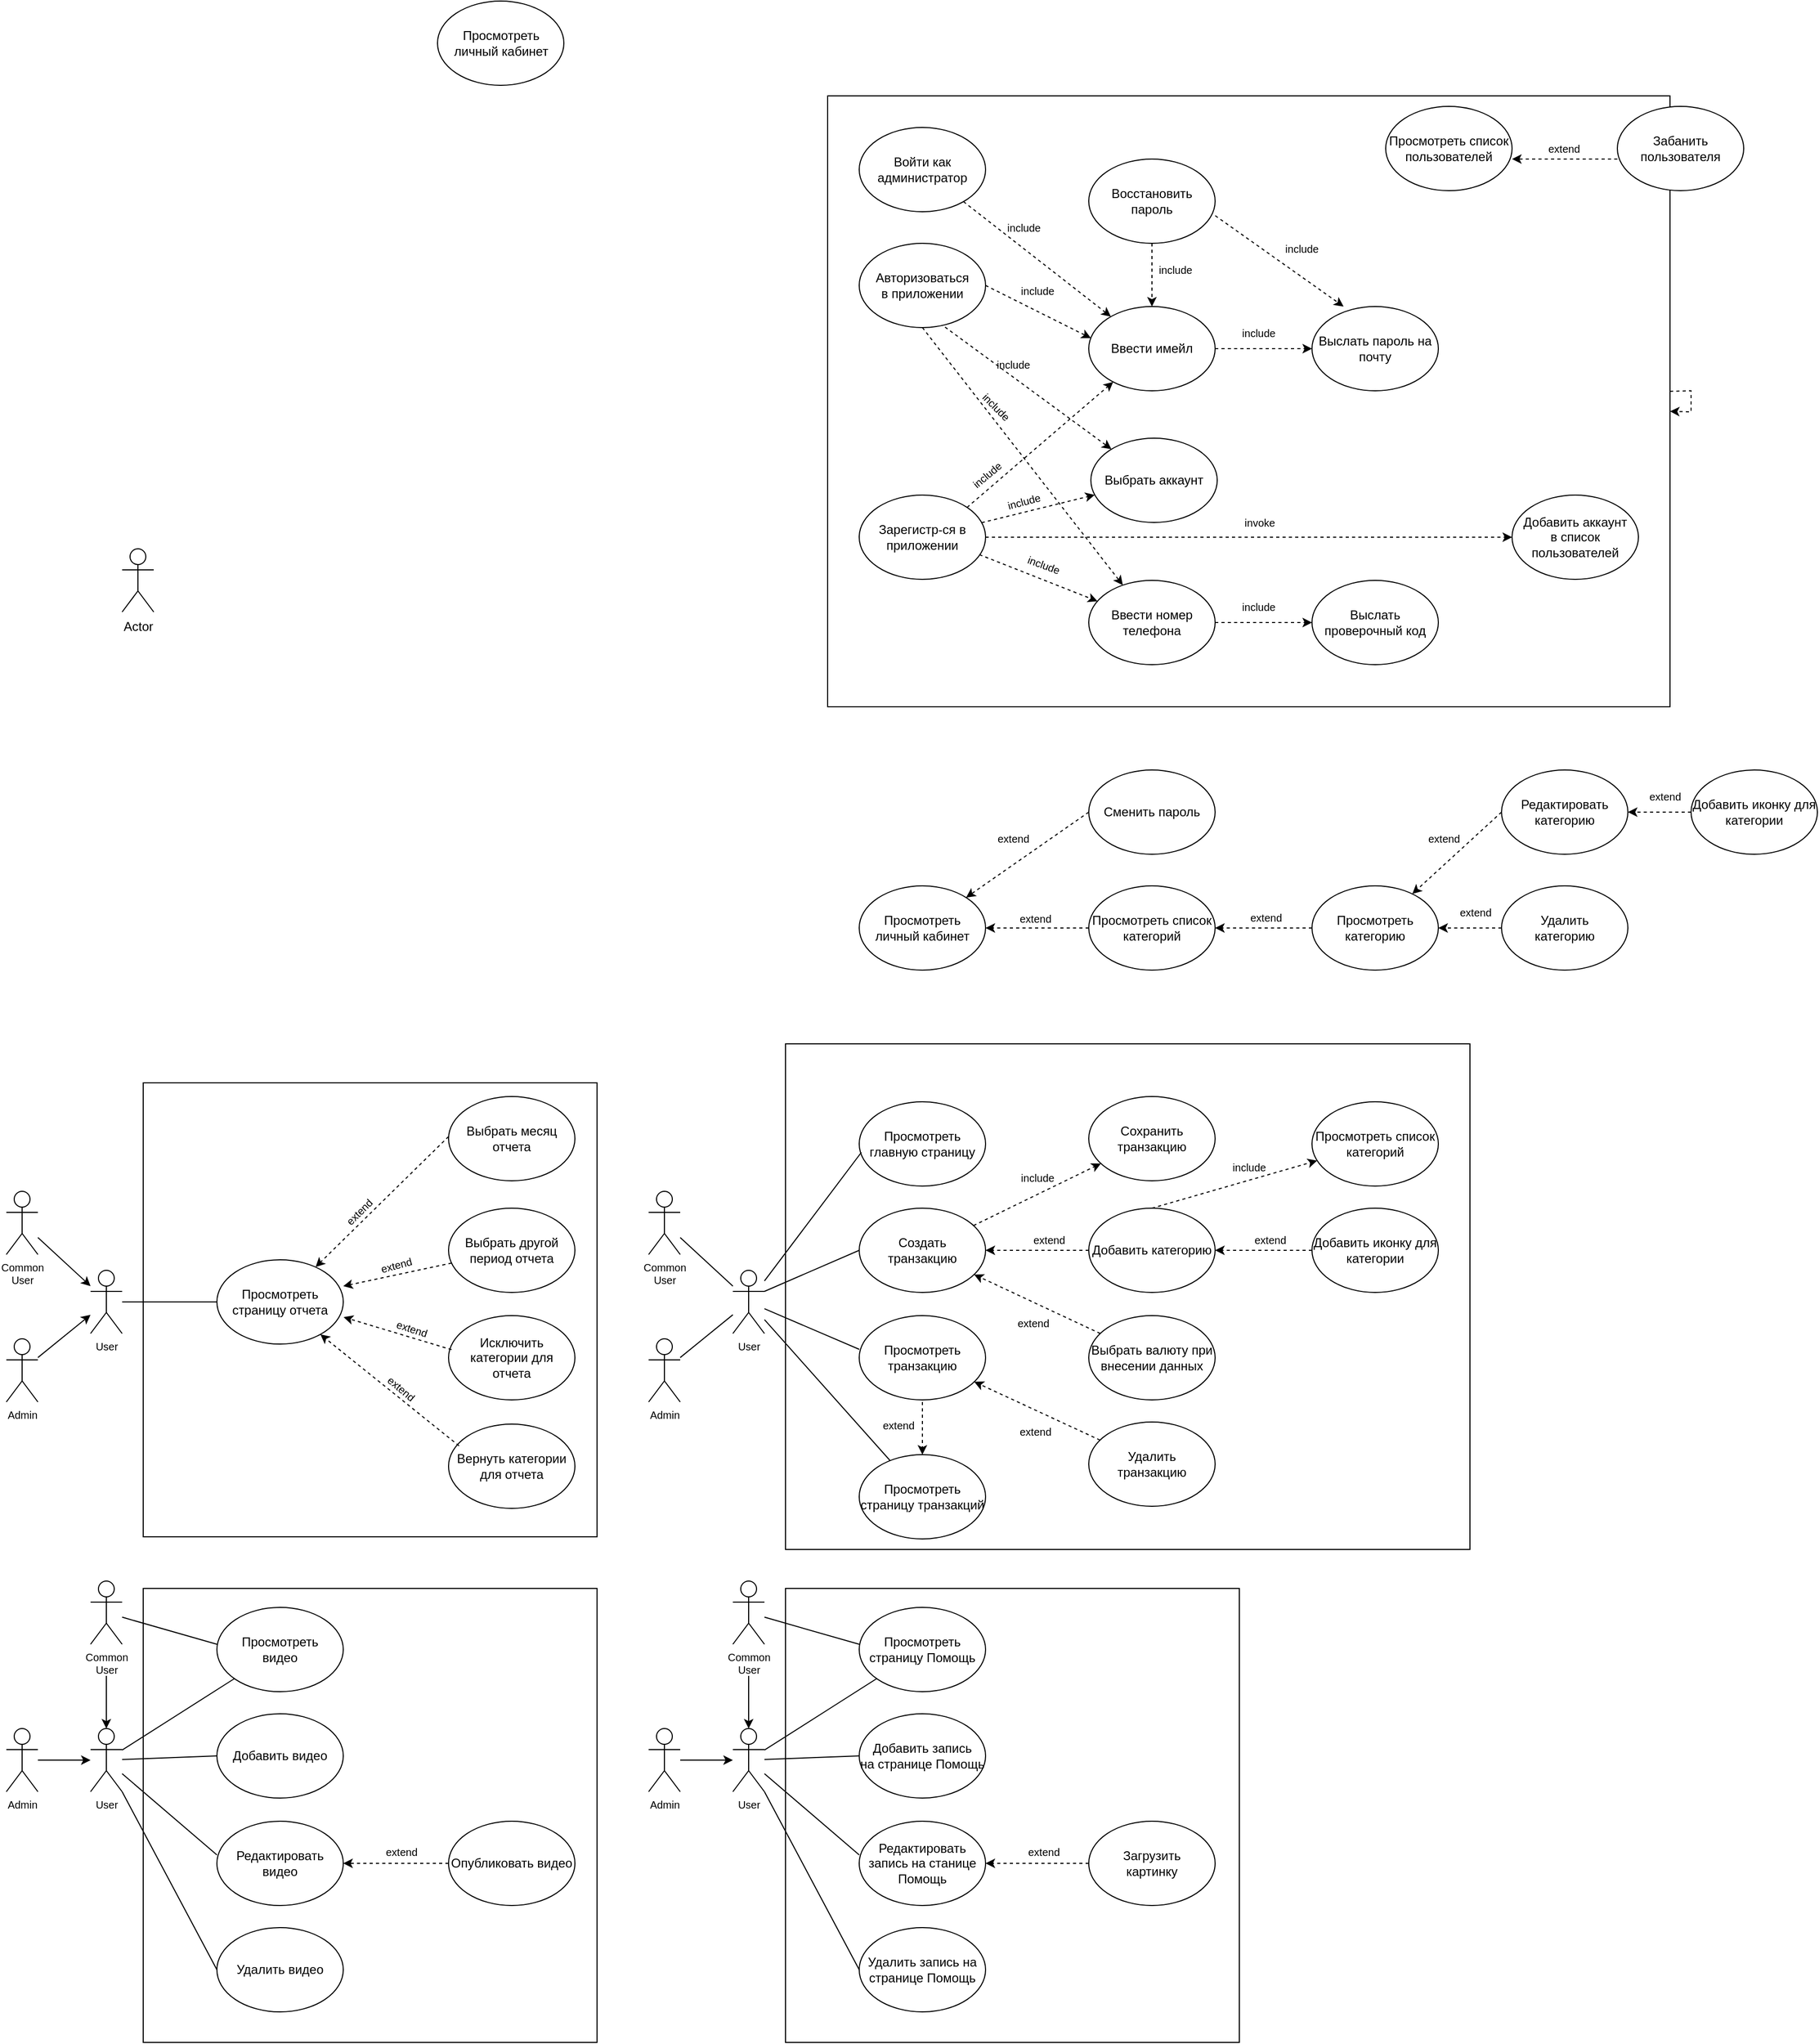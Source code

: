 <mxfile version="20.3.0" type="github">
  <diagram id="ULDQTsybcPubR5Zz3P0X" name="Page-1">
    <mxGraphModel dx="1680" dy="1562" grid="1" gridSize="10" guides="1" tooltips="1" connect="1" arrows="1" fold="1" page="1" pageScale="1" pageWidth="850" pageHeight="1100" math="0" shadow="0">
      <root>
        <mxCell id="0" />
        <mxCell id="1" parent="0" />
        <mxCell id="iH67yDx8k5spiiFpo-aq-255" value="" style="whiteSpace=wrap;html=1;fontSize=10;fillColor=none;" vertex="1" parent="1">
          <mxGeometry x="720" y="-290" width="800" height="580" as="geometry" />
        </mxCell>
        <mxCell id="iH67yDx8k5spiiFpo-aq-124" value="" style="whiteSpace=wrap;html=1;fontSize=10;fillColor=none;" vertex="1" parent="1">
          <mxGeometry x="680" y="610" width="650" height="480" as="geometry" />
        </mxCell>
        <mxCell id="iH67yDx8k5spiiFpo-aq-78" value="" style="whiteSpace=wrap;html=1;aspect=fixed;fontSize=10;fillColor=none;" vertex="1" parent="1">
          <mxGeometry x="70" y="1127" width="431" height="431" as="geometry" />
        </mxCell>
        <mxCell id="iH67yDx8k5spiiFpo-aq-108" value="" style="whiteSpace=wrap;html=1;aspect=fixed;fontSize=10;fillColor=none;" vertex="1" parent="1">
          <mxGeometry x="70" y="647" width="431" height="431" as="geometry" />
        </mxCell>
        <mxCell id="iH67yDx8k5spiiFpo-aq-93" value="" style="whiteSpace=wrap;html=1;aspect=fixed;fontSize=10;fillColor=none;" vertex="1" parent="1">
          <mxGeometry x="680" y="1127" width="431" height="431" as="geometry" />
        </mxCell>
        <mxCell id="iH67yDx8k5spiiFpo-aq-1" value="Ввести имейл" style="ellipse;whiteSpace=wrap;html=1;flipH=1;" vertex="1" parent="1">
          <mxGeometry x="968" y="-90" width="120" height="80" as="geometry" />
        </mxCell>
        <mxCell id="iH67yDx8k5spiiFpo-aq-2" value="Actor" style="shape=umlActor;verticalLabelPosition=bottom;verticalAlign=top;html=1;outlineConnect=0;" vertex="1" parent="1">
          <mxGeometry x="50" y="140" width="30" height="60" as="geometry" />
        </mxCell>
        <mxCell id="iH67yDx8k5spiiFpo-aq-3" value="Просмотреть личный кабинет" style="ellipse;whiteSpace=wrap;html=1;" vertex="1" parent="1">
          <mxGeometry x="349.5" y="-380" width="120" height="80" as="geometry" />
        </mxCell>
        <mxCell id="iH67yDx8k5spiiFpo-aq-4" value="Выбрать валюту при внесении данных" style="ellipse;whiteSpace=wrap;html=1;" vertex="1" parent="1">
          <mxGeometry x="968" y="868" width="120" height="80" as="geometry" />
        </mxCell>
        <mxCell id="iH67yDx8k5spiiFpo-aq-5" value="Сменить пароль" style="ellipse;whiteSpace=wrap;html=1;" vertex="1" parent="1">
          <mxGeometry x="968" y="350" width="120" height="80" as="geometry" />
        </mxCell>
        <mxCell id="iH67yDx8k5spiiFpo-aq-6" value="&lt;div&gt;Добавить категорию&lt;/div&gt;" style="ellipse;whiteSpace=wrap;html=1;" vertex="1" parent="1">
          <mxGeometry x="968" y="766" width="120" height="80" as="geometry" />
        </mxCell>
        <mxCell id="iH67yDx8k5spiiFpo-aq-7" value="Забанить пользователя" style="ellipse;whiteSpace=wrap;html=1;" vertex="1" parent="1">
          <mxGeometry x="1470" y="-280" width="120" height="80" as="geometry" />
        </mxCell>
        <mxCell id="iH67yDx8k5spiiFpo-aq-8" value="Просмотреть список пользователей" style="ellipse;whiteSpace=wrap;html=1;" vertex="1" parent="1">
          <mxGeometry x="1250" y="-280" width="120" height="80" as="geometry" />
        </mxCell>
        <mxCell id="iH67yDx8k5spiiFpo-aq-9" value="Добавить иконку для категории" style="ellipse;whiteSpace=wrap;html=1;" vertex="1" parent="1">
          <mxGeometry x="1180" y="766" width="120" height="80" as="geometry" />
        </mxCell>
        <mxCell id="iH67yDx8k5spiiFpo-aq-10" value="&lt;div&gt;Удалить &lt;br&gt;&lt;/div&gt;&lt;div&gt;категорию&lt;/div&gt;" style="ellipse;whiteSpace=wrap;html=1;" vertex="1" parent="1">
          <mxGeometry x="1360" y="460" width="120" height="80" as="geometry" />
        </mxCell>
        <mxCell id="iH67yDx8k5spiiFpo-aq-11" value="Редактировать категорию" style="ellipse;whiteSpace=wrap;html=1;" vertex="1" parent="1">
          <mxGeometry x="1360" y="350" width="120" height="80" as="geometry" />
        </mxCell>
        <mxCell id="iH67yDx8k5spiiFpo-aq-19" value="Выбрать месяц отчета" style="ellipse;whiteSpace=wrap;html=1;" vertex="1" parent="1">
          <mxGeometry x="360" y="660" width="120" height="80" as="geometry" />
        </mxCell>
        <mxCell id="iH67yDx8k5spiiFpo-aq-20" value="Выбрать другой период отчета" style="ellipse;whiteSpace=wrap;html=1;" vertex="1" parent="1">
          <mxGeometry x="360" y="766" width="120" height="80" as="geometry" />
        </mxCell>
        <mxCell id="iH67yDx8k5spiiFpo-aq-22" value="Опубликовать видео" style="ellipse;whiteSpace=wrap;html=1;" vertex="1" parent="1">
          <mxGeometry x="360" y="1348" width="120" height="80" as="geometry" />
        </mxCell>
        <mxCell id="iH67yDx8k5spiiFpo-aq-23" value="Удалить видео" style="ellipse;whiteSpace=wrap;html=1;" vertex="1" parent="1">
          <mxGeometry x="140" y="1449" width="120" height="80" as="geometry" />
        </mxCell>
        <mxCell id="iH67yDx8k5spiiFpo-aq-24" value="Редактировать видео" style="ellipse;whiteSpace=wrap;html=1;" vertex="1" parent="1">
          <mxGeometry x="140" y="1348" width="120" height="80" as="geometry" />
        </mxCell>
        <mxCell id="iH67yDx8k5spiiFpo-aq-25" value="&lt;div&gt;Добавить видео&lt;/div&gt;" style="ellipse;whiteSpace=wrap;html=1;" vertex="1" parent="1">
          <mxGeometry x="140" y="1246" width="120" height="80" as="geometry" />
        </mxCell>
        <mxCell id="iH67yDx8k5spiiFpo-aq-26" value="&lt;div&gt;Просмотреть &lt;br&gt;&lt;/div&gt;&lt;div&gt;видео&lt;/div&gt;" style="ellipse;whiteSpace=wrap;html=1;" vertex="1" parent="1">
          <mxGeometry x="140" y="1145" width="120" height="80" as="geometry" />
        </mxCell>
        <mxCell id="iH67yDx8k5spiiFpo-aq-29" value="&lt;div&gt;Авторизоваться&lt;/div&gt;&lt;div&gt;в приложении&lt;br&gt;&lt;/div&gt;" style="ellipse;whiteSpace=wrap;html=1;flipH=1;" vertex="1" parent="1">
          <mxGeometry x="750" y="-150" width="120" height="80" as="geometry" />
        </mxCell>
        <mxCell id="iH67yDx8k5spiiFpo-aq-30" value="Ввести номер телефона" style="ellipse;whiteSpace=wrap;html=1;flipH=1;" vertex="1" parent="1">
          <mxGeometry x="968" y="170" width="120" height="80" as="geometry" />
        </mxCell>
        <mxCell id="iH67yDx8k5spiiFpo-aq-31" value="Войти как администратор" style="ellipse;whiteSpace=wrap;html=1;" vertex="1" parent="1">
          <mxGeometry x="750" y="-260" width="120" height="80" as="geometry" />
        </mxCell>
        <mxCell id="iH67yDx8k5spiiFpo-aq-33" value="Исключить категории для отчета" style="ellipse;whiteSpace=wrap;html=1;" vertex="1" parent="1">
          <mxGeometry x="360" y="868" width="120" height="80" as="geometry" />
        </mxCell>
        <mxCell id="iH67yDx8k5spiiFpo-aq-42" value="extend" style="text;html=1;align=center;verticalAlign=middle;resizable=0;points=[];autosize=1;strokeColor=none;fillColor=none;fontSize=10;" vertex="1" parent="1">
          <mxGeometry x="290" y="1362" width="50" height="30" as="geometry" />
        </mxCell>
        <mxCell id="iH67yDx8k5spiiFpo-aq-43" value="" style="endArrow=classic;html=1;rounded=0;dashed=1;" edge="1" parent="1" source="iH67yDx8k5spiiFpo-aq-22" target="iH67yDx8k5spiiFpo-aq-24">
          <mxGeometry width="50" height="50" relative="1" as="geometry">
            <mxPoint x="340" y="1400" as="sourcePoint" />
            <mxPoint x="270.0" y="1400" as="targetPoint" />
          </mxGeometry>
        </mxCell>
        <mxCell id="iH67yDx8k5spiiFpo-aq-50" value="" style="endArrow=classic;html=1;rounded=0;dashed=1;" edge="1" parent="1">
          <mxGeometry width="50" height="50" relative="1" as="geometry">
            <mxPoint x="1470" y="-230" as="sourcePoint" />
            <mxPoint x="1370" y="-230" as="targetPoint" />
          </mxGeometry>
        </mxCell>
        <mxCell id="iH67yDx8k5spiiFpo-aq-51" value="extend" style="text;html=1;align=center;verticalAlign=middle;resizable=0;points=[];autosize=1;strokeColor=none;fillColor=none;fontSize=10;flipV=1;flipH=1;" vertex="1" parent="1">
          <mxGeometry x="1394" y="-255" width="50" height="30" as="geometry" />
        </mxCell>
        <mxCell id="iH67yDx8k5spiiFpo-aq-52" value="" style="endArrow=classic;html=1;rounded=0;dashed=1;" edge="1" parent="1" source="iH67yDx8k5spiiFpo-aq-4" target="iH67yDx8k5spiiFpo-aq-127">
          <mxGeometry width="50" height="50" relative="1" as="geometry">
            <mxPoint x="359" y="400" as="sourcePoint" />
            <mxPoint x="260" y="400" as="targetPoint" />
          </mxGeometry>
        </mxCell>
        <mxCell id="iH67yDx8k5spiiFpo-aq-55" value="" style="endArrow=classic;html=1;rounded=0;dashed=1;exitX=0;exitY=0.5;exitDx=0;exitDy=0;entryX=1;entryY=0.5;entryDx=0;entryDy=0;" edge="1" parent="1" source="iH67yDx8k5spiiFpo-aq-6" target="iH67yDx8k5spiiFpo-aq-127">
          <mxGeometry width="50" height="50" relative="1" as="geometry">
            <mxPoint x="370" y="410" as="sourcePoint" />
            <mxPoint x="246.08" y="426.64" as="targetPoint" />
          </mxGeometry>
        </mxCell>
        <mxCell id="iH67yDx8k5spiiFpo-aq-58" value="" style="endArrow=classic;html=1;rounded=0;dashed=1;fontSize=10;exitX=0;exitY=0.5;exitDx=0;exitDy=0;" edge="1" parent="1" source="iH67yDx8k5spiiFpo-aq-11" target="iH67yDx8k5spiiFpo-aq-152">
          <mxGeometry width="50" height="50" relative="1" as="geometry">
            <mxPoint x="470" y="140" as="sourcePoint" />
            <mxPoint x="1264.969" y="513.967" as="targetPoint" />
          </mxGeometry>
        </mxCell>
        <mxCell id="iH67yDx8k5spiiFpo-aq-59" value="" style="endArrow=classic;html=1;rounded=0;dashed=1;fontSize=10;" edge="1" parent="1" source="iH67yDx8k5spiiFpo-aq-10" target="iH67yDx8k5spiiFpo-aq-152">
          <mxGeometry width="50" height="50" relative="1" as="geometry">
            <mxPoint x="470" y="140" as="sourcePoint" />
            <mxPoint x="1263.76" y="549.2" as="targetPoint" />
          </mxGeometry>
        </mxCell>
        <mxCell id="iH67yDx8k5spiiFpo-aq-62" value="" style="endArrow=classic;html=1;rounded=0;dashed=1;fontSize=10;exitX=0.5;exitY=0;exitDx=0;exitDy=0;" edge="1" parent="1" source="iH67yDx8k5spiiFpo-aq-6" target="iH67yDx8k5spiiFpo-aq-63">
          <mxGeometry width="50" height="50" relative="1" as="geometry">
            <mxPoint x="450" y="310" as="sourcePoint" />
            <mxPoint x="500" y="260" as="targetPoint" />
          </mxGeometry>
        </mxCell>
        <mxCell id="iH67yDx8k5spiiFpo-aq-63" value="Просмотреть список категорий" style="ellipse;whiteSpace=wrap;html=1;" vertex="1" parent="1">
          <mxGeometry x="1180" y="665" width="120" height="80" as="geometry" />
        </mxCell>
        <mxCell id="iH67yDx8k5spiiFpo-aq-66" value="" style="endArrow=classic;html=1;rounded=0;dashed=1;fontSize=10;entryX=1;entryY=0.5;entryDx=0;entryDy=0;" edge="1" parent="1" source="iH67yDx8k5spiiFpo-aq-9" target="iH67yDx8k5spiiFpo-aq-6">
          <mxGeometry width="50" height="50" relative="1" as="geometry">
            <mxPoint x="960" y="300" as="sourcePoint" />
            <mxPoint x="490" y="190" as="targetPoint" />
          </mxGeometry>
        </mxCell>
        <mxCell id="iH67yDx8k5spiiFpo-aq-71" value="&lt;div&gt;Common&lt;/div&gt;&lt;div&gt;User&lt;/div&gt;" style="shape=umlActor;verticalLabelPosition=bottom;verticalAlign=top;html=1;outlineConnect=0;fontSize=10;" vertex="1" parent="1">
          <mxGeometry x="20" y="1120" width="30" height="60" as="geometry" />
        </mxCell>
        <mxCell id="iH67yDx8k5spiiFpo-aq-72" value="User" style="shape=umlActor;verticalLabelPosition=bottom;verticalAlign=top;html=1;outlineConnect=0;fontSize=10;" vertex="1" parent="1">
          <mxGeometry x="20" y="1260" width="30" height="60" as="geometry" />
        </mxCell>
        <mxCell id="iH67yDx8k5spiiFpo-aq-73" value="" style="endArrow=none;html=1;rounded=0;fontSize=10;entryX=0;entryY=0.438;entryDx=0;entryDy=0;entryPerimeter=0;" edge="1" parent="1" source="iH67yDx8k5spiiFpo-aq-71" target="iH67yDx8k5spiiFpo-aq-26">
          <mxGeometry width="50" height="50" relative="1" as="geometry">
            <mxPoint x="90" y="1300" as="sourcePoint" />
            <mxPoint x="140" y="1250" as="targetPoint" />
          </mxGeometry>
        </mxCell>
        <mxCell id="iH67yDx8k5spiiFpo-aq-74" value="" style="endArrow=none;html=1;rounded=0;fontSize=10;" edge="1" parent="1" source="iH67yDx8k5spiiFpo-aq-72" target="iH67yDx8k5spiiFpo-aq-26">
          <mxGeometry width="50" height="50" relative="1" as="geometry">
            <mxPoint x="60" y="1270" as="sourcePoint" />
            <mxPoint x="140" y="1250" as="targetPoint" />
          </mxGeometry>
        </mxCell>
        <mxCell id="iH67yDx8k5spiiFpo-aq-75" value="" style="endArrow=none;html=1;rounded=0;fontSize=10;entryX=0;entryY=0.5;entryDx=0;entryDy=0;" edge="1" parent="1" source="iH67yDx8k5spiiFpo-aq-72" target="iH67yDx8k5spiiFpo-aq-25">
          <mxGeometry width="50" height="50" relative="1" as="geometry">
            <mxPoint x="70" y="1360" as="sourcePoint" />
            <mxPoint x="120" y="1310" as="targetPoint" />
          </mxGeometry>
        </mxCell>
        <mxCell id="iH67yDx8k5spiiFpo-aq-76" value="" style="endArrow=none;html=1;rounded=0;fontSize=10;entryX=0;entryY=0.4;entryDx=0;entryDy=0;entryPerimeter=0;" edge="1" parent="1" source="iH67yDx8k5spiiFpo-aq-72" target="iH67yDx8k5spiiFpo-aq-24">
          <mxGeometry width="50" height="50" relative="1" as="geometry">
            <mxPoint x="80" y="1450" as="sourcePoint" />
            <mxPoint x="130" y="1400" as="targetPoint" />
          </mxGeometry>
        </mxCell>
        <mxCell id="iH67yDx8k5spiiFpo-aq-77" value="" style="endArrow=none;html=1;rounded=0;fontSize=10;exitX=1;exitY=1;exitDx=0;exitDy=0;exitPerimeter=0;entryX=0;entryY=0.5;entryDx=0;entryDy=0;" edge="1" parent="1" source="iH67yDx8k5spiiFpo-aq-72" target="iH67yDx8k5spiiFpo-aq-23">
          <mxGeometry width="50" height="50" relative="1" as="geometry">
            <mxPoint x="80" y="1450" as="sourcePoint" />
            <mxPoint x="130" y="1400" as="targetPoint" />
          </mxGeometry>
        </mxCell>
        <mxCell id="iH67yDx8k5spiiFpo-aq-80" value="Удалить запись на странице Помощь" style="ellipse;whiteSpace=wrap;html=1;" vertex="1" parent="1">
          <mxGeometry x="750" y="1449" width="120" height="80" as="geometry" />
        </mxCell>
        <mxCell id="iH67yDx8k5spiiFpo-aq-81" value="Редактировать запись на станице Помощь" style="ellipse;whiteSpace=wrap;html=1;" vertex="1" parent="1">
          <mxGeometry x="750" y="1348" width="120" height="80" as="geometry" />
        </mxCell>
        <mxCell id="iH67yDx8k5spiiFpo-aq-82" value="&lt;div&gt;Добавить запись &lt;br&gt;&lt;/div&gt;&lt;div&gt;на странице Помощь&lt;br&gt;&lt;/div&gt;" style="ellipse;whiteSpace=wrap;html=1;" vertex="1" parent="1">
          <mxGeometry x="750" y="1246" width="120" height="80" as="geometry" />
        </mxCell>
        <mxCell id="iH67yDx8k5spiiFpo-aq-83" value="&lt;div&gt;Просмотреть страницу Помощь&lt;br&gt;&lt;/div&gt;" style="ellipse;whiteSpace=wrap;html=1;" vertex="1" parent="1">
          <mxGeometry x="750" y="1145" width="120" height="80" as="geometry" />
        </mxCell>
        <mxCell id="iH67yDx8k5spiiFpo-aq-86" value="&lt;div&gt;Common&lt;/div&gt;&lt;div&gt;User&lt;br&gt;&lt;/div&gt;" style="shape=umlActor;verticalLabelPosition=bottom;verticalAlign=top;html=1;outlineConnect=0;fontSize=10;" vertex="1" parent="1">
          <mxGeometry x="630" y="1120" width="30" height="60" as="geometry" />
        </mxCell>
        <mxCell id="iH67yDx8k5spiiFpo-aq-87" value="User" style="shape=umlActor;verticalLabelPosition=bottom;verticalAlign=top;html=1;outlineConnect=0;fontSize=10;" vertex="1" parent="1">
          <mxGeometry x="630" y="1260" width="30" height="60" as="geometry" />
        </mxCell>
        <mxCell id="iH67yDx8k5spiiFpo-aq-88" value="" style="endArrow=none;html=1;rounded=0;fontSize=10;entryX=0;entryY=0.438;entryDx=0;entryDy=0;entryPerimeter=0;" edge="1" parent="1" source="iH67yDx8k5spiiFpo-aq-86" target="iH67yDx8k5spiiFpo-aq-83">
          <mxGeometry width="50" height="50" relative="1" as="geometry">
            <mxPoint x="700" y="1300" as="sourcePoint" />
            <mxPoint x="750" y="1250" as="targetPoint" />
          </mxGeometry>
        </mxCell>
        <mxCell id="iH67yDx8k5spiiFpo-aq-89" value="" style="endArrow=none;html=1;rounded=0;fontSize=10;" edge="1" parent="1" source="iH67yDx8k5spiiFpo-aq-87" target="iH67yDx8k5spiiFpo-aq-83">
          <mxGeometry width="50" height="50" relative="1" as="geometry">
            <mxPoint x="670" y="1270" as="sourcePoint" />
            <mxPoint x="750" y="1250" as="targetPoint" />
          </mxGeometry>
        </mxCell>
        <mxCell id="iH67yDx8k5spiiFpo-aq-90" value="" style="endArrow=none;html=1;rounded=0;fontSize=10;entryX=0;entryY=0.5;entryDx=0;entryDy=0;" edge="1" parent="1" source="iH67yDx8k5spiiFpo-aq-87" target="iH67yDx8k5spiiFpo-aq-82">
          <mxGeometry width="50" height="50" relative="1" as="geometry">
            <mxPoint x="680" y="1360" as="sourcePoint" />
            <mxPoint x="730" y="1310" as="targetPoint" />
          </mxGeometry>
        </mxCell>
        <mxCell id="iH67yDx8k5spiiFpo-aq-91" value="" style="endArrow=none;html=1;rounded=0;fontSize=10;entryX=0;entryY=0.4;entryDx=0;entryDy=0;entryPerimeter=0;" edge="1" parent="1" source="iH67yDx8k5spiiFpo-aq-87" target="iH67yDx8k5spiiFpo-aq-81">
          <mxGeometry width="50" height="50" relative="1" as="geometry">
            <mxPoint x="690" y="1450" as="sourcePoint" />
            <mxPoint x="740" y="1400" as="targetPoint" />
          </mxGeometry>
        </mxCell>
        <mxCell id="iH67yDx8k5spiiFpo-aq-92" value="" style="endArrow=none;html=1;rounded=0;fontSize=10;exitX=1;exitY=1;exitDx=0;exitDy=0;exitPerimeter=0;entryX=0;entryY=0.5;entryDx=0;entryDy=0;" edge="1" parent="1" source="iH67yDx8k5spiiFpo-aq-87" target="iH67yDx8k5spiiFpo-aq-80">
          <mxGeometry width="50" height="50" relative="1" as="geometry">
            <mxPoint x="690" y="1450" as="sourcePoint" />
            <mxPoint x="740" y="1400" as="targetPoint" />
          </mxGeometry>
        </mxCell>
        <mxCell id="iH67yDx8k5spiiFpo-aq-94" value="Вернуть категории для отчета" style="ellipse;whiteSpace=wrap;html=1;" vertex="1" parent="1">
          <mxGeometry x="360" y="971" width="120" height="80" as="geometry" />
        </mxCell>
        <mxCell id="iH67yDx8k5spiiFpo-aq-98" value="&lt;div&gt;Просмотреть &lt;br&gt;&lt;/div&gt;&lt;div&gt;страницу отчета&lt;br&gt;&lt;/div&gt;" style="ellipse;whiteSpace=wrap;html=1;" vertex="1" parent="1">
          <mxGeometry x="140" y="815" width="120" height="80" as="geometry" />
        </mxCell>
        <mxCell id="iH67yDx8k5spiiFpo-aq-99" value="extend" style="text;html=1;align=center;verticalAlign=middle;resizable=0;points=[];autosize=1;strokeColor=none;fillColor=none;fontSize=10;rotation=18;" vertex="1" parent="1">
          <mxGeometry x="299.5" y="865" width="50" height="30" as="geometry" />
        </mxCell>
        <mxCell id="iH67yDx8k5spiiFpo-aq-101" value="&lt;div&gt;Common&lt;/div&gt;&lt;div&gt;User&lt;br&gt;&lt;/div&gt;" style="shape=umlActor;verticalLabelPosition=bottom;verticalAlign=top;html=1;outlineConnect=0;fontSize=10;" vertex="1" parent="1">
          <mxGeometry x="-60" y="750" width="30" height="60" as="geometry" />
        </mxCell>
        <mxCell id="iH67yDx8k5spiiFpo-aq-102" value="User" style="shape=umlActor;verticalLabelPosition=bottom;verticalAlign=top;html=1;outlineConnect=0;fontSize=10;" vertex="1" parent="1">
          <mxGeometry x="20" y="825" width="30" height="60" as="geometry" />
        </mxCell>
        <mxCell id="iH67yDx8k5spiiFpo-aq-104" value="" style="endArrow=none;html=1;rounded=0;fontSize=10;" edge="1" parent="1" source="iH67yDx8k5spiiFpo-aq-102" target="iH67yDx8k5spiiFpo-aq-98">
          <mxGeometry width="50" height="50" relative="1" as="geometry">
            <mxPoint x="60" y="790" as="sourcePoint" />
            <mxPoint x="140" y="770" as="targetPoint" />
          </mxGeometry>
        </mxCell>
        <mxCell id="iH67yDx8k5spiiFpo-aq-109" value="Admin" style="shape=umlActor;verticalLabelPosition=bottom;verticalAlign=top;html=1;outlineConnect=0;fontSize=10;" vertex="1" parent="1">
          <mxGeometry x="-60" y="890" width="30" height="60" as="geometry" />
        </mxCell>
        <mxCell id="iH67yDx8k5spiiFpo-aq-111" value="extend" style="text;html=1;align=center;verticalAlign=middle;resizable=0;points=[];autosize=1;strokeColor=none;fillColor=none;fontSize=10;rotation=-45;" vertex="1" parent="1">
          <mxGeometry x="249.5" y="755" width="50" height="30" as="geometry" />
        </mxCell>
        <mxCell id="iH67yDx8k5spiiFpo-aq-112" value="" style="endArrow=classic;html=1;rounded=0;dashed=1;" edge="1" parent="1" target="iH67yDx8k5spiiFpo-aq-98">
          <mxGeometry width="50" height="50" relative="1" as="geometry">
            <mxPoint x="360" y="698" as="sourcePoint" />
            <mxPoint x="260" y="698" as="targetPoint" />
          </mxGeometry>
        </mxCell>
        <mxCell id="iH67yDx8k5spiiFpo-aq-113" value="" style="endArrow=classic;html=1;rounded=0;dashed=1;" edge="1" parent="1" source="iH67yDx8k5spiiFpo-aq-20">
          <mxGeometry width="50" height="50" relative="1" as="geometry">
            <mxPoint x="370" y="708" as="sourcePoint" />
            <mxPoint x="260" y="840" as="targetPoint" />
          </mxGeometry>
        </mxCell>
        <mxCell id="iH67yDx8k5spiiFpo-aq-114" value="" style="endArrow=classic;html=1;rounded=0;dashed=1;exitX=0.024;exitY=0.404;exitDx=0;exitDy=0;exitPerimeter=0;entryX=1.003;entryY=0.681;entryDx=0;entryDy=0;entryPerimeter=0;" edge="1" parent="1" source="iH67yDx8k5spiiFpo-aq-33" target="iH67yDx8k5spiiFpo-aq-98">
          <mxGeometry width="50" height="50" relative="1" as="geometry">
            <mxPoint x="372.438" y="827.287" as="sourcePoint" />
            <mxPoint x="260" y="850" as="targetPoint" />
          </mxGeometry>
        </mxCell>
        <mxCell id="iH67yDx8k5spiiFpo-aq-115" value="" style="endArrow=classic;html=1;rounded=0;fontSize=10;exitX=0.083;exitY=0.258;exitDx=0;exitDy=0;exitPerimeter=0;dashed=1;" edge="1" parent="1" source="iH67yDx8k5spiiFpo-aq-94" target="iH67yDx8k5spiiFpo-aq-98">
          <mxGeometry width="50" height="50" relative="1" as="geometry">
            <mxPoint x="250" y="970" as="sourcePoint" />
            <mxPoint x="300" y="920" as="targetPoint" />
          </mxGeometry>
        </mxCell>
        <mxCell id="iH67yDx8k5spiiFpo-aq-116" value="" style="endArrow=classic;html=1;rounded=0;fontSize=10;endFill=1;" edge="1" parent="1" source="iH67yDx8k5spiiFpo-aq-109" target="iH67yDx8k5spiiFpo-aq-102">
          <mxGeometry width="50" height="50" relative="1" as="geometry">
            <mxPoint x="70" y="980" as="sourcePoint" />
            <mxPoint x="120" y="930" as="targetPoint" />
          </mxGeometry>
        </mxCell>
        <mxCell id="iH67yDx8k5spiiFpo-aq-117" value="" style="endArrow=classic;html=1;rounded=0;fontSize=10;endFill=1;" edge="1" parent="1" source="iH67yDx8k5spiiFpo-aq-101">
          <mxGeometry width="50" height="50" relative="1" as="geometry">
            <mxPoint x="70" y="980" as="sourcePoint" />
            <mxPoint x="20" y="840" as="targetPoint" />
          </mxGeometry>
        </mxCell>
        <mxCell id="iH67yDx8k5spiiFpo-aq-118" value="extend" style="text;html=1;align=center;verticalAlign=middle;resizable=0;points=[];autosize=1;strokeColor=none;fillColor=none;fontSize=10;rotation=-15;" vertex="1" parent="1">
          <mxGeometry x="285" y="805" width="50" height="30" as="geometry" />
        </mxCell>
        <mxCell id="iH67yDx8k5spiiFpo-aq-119" value="extend" style="text;html=1;align=center;verticalAlign=middle;resizable=0;points=[];autosize=1;strokeColor=none;fillColor=none;fontSize=10;rotation=40;" vertex="1" parent="1">
          <mxGeometry x="290" y="922" width="50" height="30" as="geometry" />
        </mxCell>
        <mxCell id="iH67yDx8k5spiiFpo-aq-120" value="&lt;div&gt;Загрузить&lt;/div&gt;&lt;div&gt;картинку&lt;/div&gt;" style="ellipse;whiteSpace=wrap;html=1;" vertex="1" parent="1">
          <mxGeometry x="968" y="1348" width="120" height="80" as="geometry" />
        </mxCell>
        <mxCell id="iH67yDx8k5spiiFpo-aq-121" value="extend" style="text;html=1;align=center;verticalAlign=middle;resizable=0;points=[];autosize=1;strokeColor=none;fillColor=none;fontSize=10;" vertex="1" parent="1">
          <mxGeometry x="900" y="1362" width="50" height="30" as="geometry" />
        </mxCell>
        <mxCell id="iH67yDx8k5spiiFpo-aq-122" value="" style="endArrow=classic;html=1;rounded=0;dashed=1;" edge="1" parent="1" source="iH67yDx8k5spiiFpo-aq-120" target="iH67yDx8k5spiiFpo-aq-81">
          <mxGeometry width="50" height="50" relative="1" as="geometry">
            <mxPoint x="960" y="1388" as="sourcePoint" />
            <mxPoint x="870" y="1388" as="targetPoint" />
          </mxGeometry>
        </mxCell>
        <mxCell id="iH67yDx8k5spiiFpo-aq-126" value="Просмотреть транзакцию" style="ellipse;whiteSpace=wrap;html=1;" vertex="1" parent="1">
          <mxGeometry x="750" y="868" width="120" height="80" as="geometry" />
        </mxCell>
        <mxCell id="iH67yDx8k5spiiFpo-aq-127" value="&lt;div&gt;Создать &lt;br&gt;&lt;/div&gt;&lt;div&gt;транзакцию&lt;/div&gt;" style="ellipse;whiteSpace=wrap;html=1;" vertex="1" parent="1">
          <mxGeometry x="750" y="766" width="120" height="80" as="geometry" />
        </mxCell>
        <mxCell id="iH67yDx8k5spiiFpo-aq-128" value="Просмотреть главную страницу" style="ellipse;whiteSpace=wrap;html=1;" vertex="1" parent="1">
          <mxGeometry x="750" y="665" width="120" height="80" as="geometry" />
        </mxCell>
        <mxCell id="iH67yDx8k5spiiFpo-aq-133" value="" style="endArrow=none;html=1;rounded=0;fontSize=10;entryX=0;entryY=0.5;entryDx=0;entryDy=0;exitX=1;exitY=0.333;exitDx=0;exitDy=0;exitPerimeter=0;" edge="1" parent="1" source="iH67yDx8k5spiiFpo-aq-161" target="iH67yDx8k5spiiFpo-aq-127">
          <mxGeometry width="50" height="50" relative="1" as="geometry">
            <mxPoint x="660" y="809.429" as="sourcePoint" />
            <mxPoint x="730" y="830" as="targetPoint" />
          </mxGeometry>
        </mxCell>
        <mxCell id="iH67yDx8k5spiiFpo-aq-134" value="" style="endArrow=none;html=1;rounded=0;fontSize=10;entryX=0;entryY=0.4;entryDx=0;entryDy=0;entryPerimeter=0;" edge="1" parent="1" source="iH67yDx8k5spiiFpo-aq-161" target="iH67yDx8k5spiiFpo-aq-126">
          <mxGeometry width="50" height="50" relative="1" as="geometry">
            <mxPoint x="710" y="880" as="sourcePoint" />
            <mxPoint x="740" y="920" as="targetPoint" />
          </mxGeometry>
        </mxCell>
        <mxCell id="iH67yDx8k5spiiFpo-aq-136" value="&lt;div&gt;Удалить &lt;br&gt;&lt;/div&gt;&lt;div&gt;транзакцию&lt;/div&gt;" style="ellipse;whiteSpace=wrap;html=1;" vertex="1" parent="1">
          <mxGeometry x="968" y="969" width="120" height="80" as="geometry" />
        </mxCell>
        <mxCell id="iH67yDx8k5spiiFpo-aq-137" value="extend" style="text;html=1;align=center;verticalAlign=middle;resizable=0;points=[];autosize=1;strokeColor=none;fillColor=none;fontSize=10;" vertex="1" parent="1">
          <mxGeometry x="890" y="860" width="50" height="30" as="geometry" />
        </mxCell>
        <mxCell id="iH67yDx8k5spiiFpo-aq-138" value="" style="endArrow=classic;html=1;rounded=0;dashed=1;" edge="1" parent="1" source="iH67yDx8k5spiiFpo-aq-136" target="iH67yDx8k5spiiFpo-aq-126">
          <mxGeometry width="50" height="50" relative="1" as="geometry">
            <mxPoint x="960" y="908" as="sourcePoint" />
            <mxPoint x="870" y="908" as="targetPoint" />
          </mxGeometry>
        </mxCell>
        <mxCell id="iH67yDx8k5spiiFpo-aq-139" value="Просмотреть личный кабинет" style="ellipse;whiteSpace=wrap;html=1;" vertex="1" parent="1">
          <mxGeometry x="750" y="460" width="120" height="80" as="geometry" />
        </mxCell>
        <mxCell id="iH67yDx8k5spiiFpo-aq-141" value="include" style="text;html=1;align=center;verticalAlign=middle;resizable=0;points=[];autosize=1;strokeColor=none;fillColor=none;fontSize=10;flipV=1;flipH=1;" vertex="1" parent="1">
          <mxGeometry x="1090" y="712" width="60" height="30" as="geometry" />
        </mxCell>
        <mxCell id="iH67yDx8k5spiiFpo-aq-142" value="extend" style="text;html=1;align=center;verticalAlign=middle;resizable=0;points=[];autosize=1;strokeColor=none;fillColor=none;fontSize=10;" vertex="1" parent="1">
          <mxGeometry x="1115" y="781" width="50" height="30" as="geometry" />
        </mxCell>
        <mxCell id="iH67yDx8k5spiiFpo-aq-145" value="extend" style="text;html=1;align=center;verticalAlign=middle;resizable=0;points=[];autosize=1;strokeColor=none;fillColor=none;fontSize=10;" vertex="1" parent="1">
          <mxGeometry x="905" y="781" width="50" height="30" as="geometry" />
        </mxCell>
        <mxCell id="iH67yDx8k5spiiFpo-aq-146" value="extend" style="text;html=1;align=center;verticalAlign=middle;resizable=0;points=[];autosize=1;strokeColor=none;fillColor=none;fontSize=10;" vertex="1" parent="1">
          <mxGeometry x="892" y="963" width="50" height="30" as="geometry" />
        </mxCell>
        <mxCell id="iH67yDx8k5spiiFpo-aq-147" value="&lt;div&gt;Сохранить&lt;/div&gt;&lt;div&gt;транзакцию&lt;br&gt;&lt;/div&gt;" style="ellipse;whiteSpace=wrap;html=1;" vertex="1" parent="1">
          <mxGeometry x="968" y="660" width="120" height="80" as="geometry" />
        </mxCell>
        <mxCell id="iH67yDx8k5spiiFpo-aq-148" value="" style="endArrow=classic;html=1;rounded=0;dashed=1;fontSize=10;" edge="1" parent="1" source="iH67yDx8k5spiiFpo-aq-127" target="iH67yDx8k5spiiFpo-aq-147">
          <mxGeometry width="50" height="50" relative="1" as="geometry">
            <mxPoint x="1377.504" y="597.63" as="sourcePoint" />
            <mxPoint x="1273.76" y="559.2" as="targetPoint" />
          </mxGeometry>
        </mxCell>
        <mxCell id="iH67yDx8k5spiiFpo-aq-149" value="include" style="text;html=1;align=center;verticalAlign=middle;resizable=0;points=[];autosize=1;strokeColor=none;fillColor=none;fontSize=10;flipV=1;flipH=1;" vertex="1" parent="1">
          <mxGeometry x="889" y="722" width="60" height="30" as="geometry" />
        </mxCell>
        <mxCell id="iH67yDx8k5spiiFpo-aq-150" value="" style="endArrow=classic;html=1;rounded=0;dashed=1;fontSize=10;exitX=0;exitY=0.5;exitDx=0;exitDy=0;" edge="1" parent="1" source="iH67yDx8k5spiiFpo-aq-157" target="iH67yDx8k5spiiFpo-aq-139">
          <mxGeometry width="50" height="50" relative="1" as="geometry">
            <mxPoint x="1460.0" y="470" as="sourcePoint" />
            <mxPoint x="1274.969" y="523.967" as="targetPoint" />
          </mxGeometry>
        </mxCell>
        <mxCell id="iH67yDx8k5spiiFpo-aq-151" value="extend" style="text;html=1;align=center;verticalAlign=middle;resizable=0;points=[];autosize=1;strokeColor=none;fillColor=none;fontSize=10;" vertex="1" parent="1">
          <mxGeometry x="892" y="476" width="50" height="30" as="geometry" />
        </mxCell>
        <mxCell id="iH67yDx8k5spiiFpo-aq-152" value="&lt;div&gt;Просмотреть&lt;/div&gt;&lt;div&gt;категорию&lt;br&gt;&lt;/div&gt;" style="ellipse;whiteSpace=wrap;html=1;" vertex="1" parent="1">
          <mxGeometry x="1180" y="460" width="120" height="80" as="geometry" />
        </mxCell>
        <mxCell id="iH67yDx8k5spiiFpo-aq-153" value="" style="endArrow=classic;html=1;rounded=0;dashed=1;fontSize=10;" edge="1" parent="1" source="iH67yDx8k5spiiFpo-aq-152" target="iH67yDx8k5spiiFpo-aq-157">
          <mxGeometry width="50" height="50" relative="1" as="geometry">
            <mxPoint x="1130" y="500" as="sourcePoint" />
            <mxPoint x="1273.76" y="559.2" as="targetPoint" />
          </mxGeometry>
        </mxCell>
        <mxCell id="iH67yDx8k5spiiFpo-aq-155" value="extend" style="text;html=1;align=center;verticalAlign=middle;resizable=0;points=[];autosize=1;strokeColor=none;fillColor=none;fontSize=10;" vertex="1" parent="1">
          <mxGeometry x="1310" y="470" width="50" height="30" as="geometry" />
        </mxCell>
        <mxCell id="iH67yDx8k5spiiFpo-aq-156" value="extend" style="text;html=1;align=center;verticalAlign=middle;resizable=0;points=[];autosize=1;strokeColor=none;fillColor=none;fontSize=10;" vertex="1" parent="1">
          <mxGeometry x="1111" y="475" width="50" height="30" as="geometry" />
        </mxCell>
        <mxCell id="iH67yDx8k5spiiFpo-aq-157" value="Просмотреть список категорий" style="ellipse;whiteSpace=wrap;html=1;" vertex="1" parent="1">
          <mxGeometry x="968" y="460" width="120" height="80" as="geometry" />
        </mxCell>
        <mxCell id="iH67yDx8k5spiiFpo-aq-159" value="extend" style="text;html=1;align=center;verticalAlign=middle;resizable=0;points=[];autosize=1;strokeColor=none;fillColor=none;fontSize=10;" vertex="1" parent="1">
          <mxGeometry x="1280" y="400" width="50" height="30" as="geometry" />
        </mxCell>
        <mxCell id="iH67yDx8k5spiiFpo-aq-160" value="&lt;div&gt;Common&lt;/div&gt;&lt;div&gt;User&lt;br&gt;&lt;/div&gt;" style="shape=umlActor;verticalLabelPosition=bottom;verticalAlign=top;html=1;outlineConnect=0;fontSize=10;" vertex="1" parent="1">
          <mxGeometry x="550" y="750" width="30" height="60" as="geometry" />
        </mxCell>
        <mxCell id="iH67yDx8k5spiiFpo-aq-161" value="User" style="shape=umlActor;verticalLabelPosition=bottom;verticalAlign=top;html=1;outlineConnect=0;fontSize=10;" vertex="1" parent="1">
          <mxGeometry x="630" y="825" width="30" height="60" as="geometry" />
        </mxCell>
        <mxCell id="iH67yDx8k5spiiFpo-aq-162" value="Admin" style="shape=umlActor;verticalLabelPosition=bottom;verticalAlign=top;html=1;outlineConnect=0;fontSize=10;" vertex="1" parent="1">
          <mxGeometry x="550" y="890" width="30" height="60" as="geometry" />
        </mxCell>
        <mxCell id="iH67yDx8k5spiiFpo-aq-163" value="" style="endArrow=none;html=1;rounded=0;fontSize=10;" edge="1" parent="1" source="iH67yDx8k5spiiFpo-aq-162" target="iH67yDx8k5spiiFpo-aq-161">
          <mxGeometry width="50" height="50" relative="1" as="geometry">
            <mxPoint x="680" y="980" as="sourcePoint" />
            <mxPoint x="730" y="930" as="targetPoint" />
          </mxGeometry>
        </mxCell>
        <mxCell id="iH67yDx8k5spiiFpo-aq-164" value="" style="endArrow=none;html=1;rounded=0;fontSize=10;" edge="1" parent="1" source="iH67yDx8k5spiiFpo-aq-160">
          <mxGeometry width="50" height="50" relative="1" as="geometry">
            <mxPoint x="680" y="980" as="sourcePoint" />
            <mxPoint x="630" y="840.0" as="targetPoint" />
          </mxGeometry>
        </mxCell>
        <mxCell id="iH67yDx8k5spiiFpo-aq-167" value="Просмотреть страницу транзакций" style="ellipse;whiteSpace=wrap;html=1;" vertex="1" parent="1">
          <mxGeometry x="750" y="1000" width="120" height="80" as="geometry" />
        </mxCell>
        <mxCell id="iH67yDx8k5spiiFpo-aq-168" value="" style="endArrow=none;html=1;rounded=0;fontSize=10;" edge="1" parent="1" source="iH67yDx8k5spiiFpo-aq-167" target="iH67yDx8k5spiiFpo-aq-161">
          <mxGeometry width="50" height="50" relative="1" as="geometry">
            <mxPoint x="530" y="960" as="sourcePoint" />
            <mxPoint x="580" y="910" as="targetPoint" />
          </mxGeometry>
        </mxCell>
        <mxCell id="iH67yDx8k5spiiFpo-aq-169" value="" style="endArrow=none;html=1;rounded=0;fontSize=10;entryX=0.017;entryY=0.6;entryDx=0;entryDy=0;entryPerimeter=0;" edge="1" parent="1" source="iH67yDx8k5spiiFpo-aq-161" target="iH67yDx8k5spiiFpo-aq-128">
          <mxGeometry width="50" height="50" relative="1" as="geometry">
            <mxPoint x="530" y="960" as="sourcePoint" />
            <mxPoint x="580" y="910" as="targetPoint" />
          </mxGeometry>
        </mxCell>
        <mxCell id="iH67yDx8k5spiiFpo-aq-173" value="" style="endArrow=classic;html=1;rounded=0;dashed=1;" edge="1" parent="1" target="iH67yDx8k5spiiFpo-aq-167">
          <mxGeometry width="50" height="50" relative="1" as="geometry">
            <mxPoint x="810" y="950" as="sourcePoint" />
            <mxPoint x="869.315" y="940.785" as="targetPoint" />
          </mxGeometry>
        </mxCell>
        <mxCell id="iH67yDx8k5spiiFpo-aq-174" value="extend" style="text;html=1;align=center;verticalAlign=middle;resizable=0;points=[];autosize=1;strokeColor=none;fillColor=none;fontSize=10;" vertex="1" parent="1">
          <mxGeometry x="762" y="957" width="50" height="30" as="geometry" />
        </mxCell>
        <mxCell id="iH67yDx8k5spiiFpo-aq-175" value="" style="endArrow=classic;html=1;rounded=0;dashed=1;fontSize=10;exitX=0;exitY=0.5;exitDx=0;exitDy=0;" edge="1" parent="1" source="iH67yDx8k5spiiFpo-aq-5" target="iH67yDx8k5spiiFpo-aq-139">
          <mxGeometry width="50" height="50" relative="1" as="geometry">
            <mxPoint x="978" y="510" as="sourcePoint" />
            <mxPoint x="880" y="510" as="targetPoint" />
          </mxGeometry>
        </mxCell>
        <mxCell id="iH67yDx8k5spiiFpo-aq-176" value="extend" style="text;html=1;align=center;verticalAlign=middle;resizable=0;points=[];autosize=1;strokeColor=none;fillColor=none;fontSize=10;" vertex="1" parent="1">
          <mxGeometry x="870.5" y="400" width="50" height="30" as="geometry" />
        </mxCell>
        <mxCell id="iH67yDx8k5spiiFpo-aq-177" value="Добавить иконку для категории" style="ellipse;whiteSpace=wrap;html=1;" vertex="1" parent="1">
          <mxGeometry x="1540" y="350" width="120" height="80" as="geometry" />
        </mxCell>
        <mxCell id="iH67yDx8k5spiiFpo-aq-178" value="extend" style="text;html=1;align=center;verticalAlign=middle;resizable=0;points=[];autosize=1;strokeColor=none;fillColor=none;fontSize=10;" vertex="1" parent="1">
          <mxGeometry x="1490" y="360" width="50" height="30" as="geometry" />
        </mxCell>
        <mxCell id="iH67yDx8k5spiiFpo-aq-179" value="" style="endArrow=classic;html=1;rounded=0;dashed=1;fontSize=10;" edge="1" parent="1" source="iH67yDx8k5spiiFpo-aq-177" target="iH67yDx8k5spiiFpo-aq-11">
          <mxGeometry width="50" height="50" relative="1" as="geometry">
            <mxPoint x="1580" y="400" as="sourcePoint" />
            <mxPoint x="1285.363" y="477.686" as="targetPoint" />
          </mxGeometry>
        </mxCell>
        <mxCell id="iH67yDx8k5spiiFpo-aq-182" value="Admin" style="shape=umlActor;verticalLabelPosition=bottom;verticalAlign=top;html=1;outlineConnect=0;fontSize=10;" vertex="1" parent="1">
          <mxGeometry x="-60" y="1260" width="30" height="60" as="geometry" />
        </mxCell>
        <mxCell id="iH67yDx8k5spiiFpo-aq-183" value="" style="endArrow=classic;html=1;rounded=0;fontSize=10;endFill=1;" edge="1" parent="1" source="iH67yDx8k5spiiFpo-aq-182" target="iH67yDx8k5spiiFpo-aq-72">
          <mxGeometry width="50" height="50" relative="1" as="geometry">
            <mxPoint x="70" y="1410" as="sourcePoint" />
            <mxPoint x="20" y="1297.188" as="targetPoint" />
          </mxGeometry>
        </mxCell>
        <mxCell id="iH67yDx8k5spiiFpo-aq-185" value="" style="endArrow=classic;html=1;rounded=0;fontSize=10;entryX=0.5;entryY=0;entryDx=0;entryDy=0;entryPerimeter=0;" edge="1" parent="1" target="iH67yDx8k5spiiFpo-aq-72">
          <mxGeometry width="50" height="50" relative="1" as="geometry">
            <mxPoint x="35" y="1210" as="sourcePoint" />
            <mxPoint x="50" y="1190" as="targetPoint" />
          </mxGeometry>
        </mxCell>
        <mxCell id="iH67yDx8k5spiiFpo-aq-186" value="Admin" style="shape=umlActor;verticalLabelPosition=bottom;verticalAlign=top;html=1;outlineConnect=0;fontSize=10;" vertex="1" parent="1">
          <mxGeometry x="550" y="1260" width="30" height="60" as="geometry" />
        </mxCell>
        <mxCell id="iH67yDx8k5spiiFpo-aq-187" value="" style="endArrow=classic;html=1;rounded=0;fontSize=10;endFill=1;" edge="1" parent="1" source="iH67yDx8k5spiiFpo-aq-186" target="iH67yDx8k5spiiFpo-aq-87">
          <mxGeometry width="50" height="50" relative="1" as="geometry">
            <mxPoint x="680" y="1410" as="sourcePoint" />
            <mxPoint x="630" y="1290.0" as="targetPoint" />
          </mxGeometry>
        </mxCell>
        <mxCell id="iH67yDx8k5spiiFpo-aq-188" value="" style="endArrow=classic;html=1;rounded=0;fontSize=10;" edge="1" parent="1" target="iH67yDx8k5spiiFpo-aq-87">
          <mxGeometry width="50" height="50" relative="1" as="geometry">
            <mxPoint x="645" y="1210" as="sourcePoint" />
            <mxPoint x="645" y="1260.0" as="targetPoint" />
          </mxGeometry>
        </mxCell>
        <mxCell id="iH67yDx8k5spiiFpo-aq-191" value="Зарегистр-ся в приложении" style="ellipse;whiteSpace=wrap;html=1;flipH=1;" vertex="1" parent="1">
          <mxGeometry x="750" y="89" width="120" height="80" as="geometry" />
        </mxCell>
        <mxCell id="iH67yDx8k5spiiFpo-aq-192" value="Выслать проверочный код" style="ellipse;whiteSpace=wrap;html=1;flipH=1;" vertex="1" parent="1">
          <mxGeometry x="1180" y="170" width="120" height="80" as="geometry" />
        </mxCell>
        <mxCell id="iH67yDx8k5spiiFpo-aq-193" value="Выслать пароль на почту" style="ellipse;whiteSpace=wrap;html=1;flipH=1;" vertex="1" parent="1">
          <mxGeometry x="1180" y="-90" width="120" height="80" as="geometry" />
        </mxCell>
        <mxCell id="iH67yDx8k5spiiFpo-aq-194" value="" style="endArrow=classic;html=1;rounded=0;dashed=1;fontSize=10;exitX=0.049;exitY=0.707;exitDx=0;exitDy=0;exitPerimeter=0;" edge="1" parent="1" source="iH67yDx8k5spiiFpo-aq-191" target="iH67yDx8k5spiiFpo-aq-30">
          <mxGeometry width="50" height="50" relative="1" as="geometry">
            <mxPoint x="978" y="280" as="sourcePoint" />
            <mxPoint x="870" y="230" as="targetPoint" />
          </mxGeometry>
        </mxCell>
        <mxCell id="iH67yDx8k5spiiFpo-aq-195" value="include" style="text;html=1;align=center;verticalAlign=middle;resizable=0;points=[];autosize=1;strokeColor=none;fillColor=none;fontSize=10;rotation=20;" vertex="1" parent="1">
          <mxGeometry x="895" y="140" width="60" height="30" as="geometry" />
        </mxCell>
        <mxCell id="iH67yDx8k5spiiFpo-aq-196" value="" style="endArrow=classic;html=1;rounded=0;dashed=1;fontSize=10;exitX=1;exitY=0.5;exitDx=0;exitDy=0;entryX=0;entryY=0.5;entryDx=0;entryDy=0;" edge="1" parent="1" source="iH67yDx8k5spiiFpo-aq-30" target="iH67yDx8k5spiiFpo-aq-192">
          <mxGeometry width="50" height="50" relative="1" as="geometry">
            <mxPoint x="978" y="250" as="sourcePoint" />
            <mxPoint x="861.565" y="331.153" as="targetPoint" />
          </mxGeometry>
        </mxCell>
        <mxCell id="iH67yDx8k5spiiFpo-aq-197" value="include" style="text;html=1;align=center;verticalAlign=middle;resizable=0;points=[];autosize=1;strokeColor=none;fillColor=none;fontSize=10;flipV=1;flipH=1;" vertex="1" parent="1">
          <mxGeometry x="1099" y="180" width="60" height="30" as="geometry" />
        </mxCell>
        <mxCell id="iH67yDx8k5spiiFpo-aq-203" value="" style="endArrow=classic;html=1;rounded=0;dashed=1;fontSize=10;exitX=1;exitY=0;exitDx=0;exitDy=0;" edge="1" parent="1" source="iH67yDx8k5spiiFpo-aq-191" target="iH67yDx8k5spiiFpo-aq-1">
          <mxGeometry width="50" height="50" relative="1" as="geometry">
            <mxPoint x="978" y="240" as="sourcePoint" />
            <mxPoint x="880" y="240" as="targetPoint" />
          </mxGeometry>
        </mxCell>
        <mxCell id="iH67yDx8k5spiiFpo-aq-205" value="include" style="text;html=1;align=center;verticalAlign=middle;resizable=0;points=[];autosize=1;strokeColor=none;fillColor=none;fontSize=10;rotation=45;" vertex="1" parent="1">
          <mxGeometry x="850" y="-10" width="60" height="30" as="geometry" />
        </mxCell>
        <mxCell id="iH67yDx8k5spiiFpo-aq-206" value="" style="endArrow=classic;html=1;rounded=0;dashed=1;fontSize=10;" edge="1" parent="1" source="iH67yDx8k5spiiFpo-aq-1" target="iH67yDx8k5spiiFpo-aq-193">
          <mxGeometry width="50" height="50" relative="1" as="geometry">
            <mxPoint x="1098" y="30" as="sourcePoint" />
            <mxPoint x="1190" y="30" as="targetPoint" />
          </mxGeometry>
        </mxCell>
        <mxCell id="iH67yDx8k5spiiFpo-aq-207" value="include" style="text;html=1;align=center;verticalAlign=middle;resizable=0;points=[];autosize=1;strokeColor=none;fillColor=none;fontSize=10;flipV=1;flipH=1;" vertex="1" parent="1">
          <mxGeometry x="1099" y="-80" width="60" height="30" as="geometry" />
        </mxCell>
        <mxCell id="iH67yDx8k5spiiFpo-aq-208" value="Выбрать аккаунт" style="ellipse;whiteSpace=wrap;html=1;flipH=1;" vertex="1" parent="1">
          <mxGeometry x="970" y="35" width="120" height="80" as="geometry" />
        </mxCell>
        <mxCell id="iH67yDx8k5spiiFpo-aq-209" value="&lt;div&gt;Добавить аккаунт&lt;/div&gt;&lt;div&gt;в список пользователей&lt;br&gt;&lt;/div&gt;" style="ellipse;whiteSpace=wrap;html=1;flipH=1;" vertex="1" parent="1">
          <mxGeometry x="1370" y="89" width="120" height="80" as="geometry" />
        </mxCell>
        <mxCell id="iH67yDx8k5spiiFpo-aq-211" value="" style="endArrow=classic;html=1;rounded=0;fontSize=10;dashed=1;exitX=1;exitY=0.5;exitDx=0;exitDy=0;entryX=0;entryY=0.5;entryDx=0;entryDy=0;" edge="1" parent="1" source="iH67yDx8k5spiiFpo-aq-191" target="iH67yDx8k5spiiFpo-aq-209">
          <mxGeometry width="50" height="50" relative="1" as="geometry">
            <mxPoint x="1100" y="200" as="sourcePoint" />
            <mxPoint x="1150" y="150" as="targetPoint" />
          </mxGeometry>
        </mxCell>
        <mxCell id="iH67yDx8k5spiiFpo-aq-213" value="" style="endArrow=classic;html=1;rounded=0;dashed=1;fontSize=10;" edge="1" parent="1" source="iH67yDx8k5spiiFpo-aq-255" target="iH67yDx8k5spiiFpo-aq-255">
          <mxGeometry width="50" height="50" relative="1" as="geometry">
            <mxPoint x="950" y="110" as="sourcePoint" />
            <mxPoint x="1150" y="150" as="targetPoint" />
          </mxGeometry>
        </mxCell>
        <mxCell id="iH67yDx8k5spiiFpo-aq-214" value="include" style="text;html=1;align=center;verticalAlign=middle;resizable=0;points=[];autosize=1;strokeColor=none;fillColor=none;fontSize=10;flipV=1;flipH=1;rotation=-15;" vertex="1" parent="1">
          <mxGeometry x="876" y="80" width="60" height="30" as="geometry" />
        </mxCell>
        <mxCell id="iH67yDx8k5spiiFpo-aq-216" value="invoke" style="text;html=1;align=center;verticalAlign=middle;resizable=0;points=[];autosize=1;strokeColor=none;fillColor=none;fontSize=10;flipV=1;flipH=1;" vertex="1" parent="1">
          <mxGeometry x="1105" y="100" width="50" height="30" as="geometry" />
        </mxCell>
        <mxCell id="iH67yDx8k5spiiFpo-aq-244" value="" style="endArrow=classic;html=1;rounded=0;dashed=1;fontSize=10;exitX=1;exitY=0.5;exitDx=0;exitDy=0;entryX=0.983;entryY=0.375;entryDx=0;entryDy=0;entryPerimeter=0;" edge="1" parent="1" source="iH67yDx8k5spiiFpo-aq-29" target="iH67yDx8k5spiiFpo-aq-1">
          <mxGeometry width="50" height="50" relative="1" as="geometry">
            <mxPoint x="1040" y="70" as="sourcePoint" />
            <mxPoint x="1090" y="20" as="targetPoint" />
          </mxGeometry>
        </mxCell>
        <mxCell id="iH67yDx8k5spiiFpo-aq-245" value="" style="endArrow=classic;html=1;rounded=0;dashed=1;fontSize=10;exitX=0.321;exitY=0.994;exitDx=0;exitDy=0;exitPerimeter=0;" edge="1" parent="1" source="iH67yDx8k5spiiFpo-aq-29" target="iH67yDx8k5spiiFpo-aq-208">
          <mxGeometry width="50" height="50" relative="1" as="geometry">
            <mxPoint x="1040" y="70" as="sourcePoint" />
            <mxPoint x="1090" y="20" as="targetPoint" />
          </mxGeometry>
        </mxCell>
        <mxCell id="iH67yDx8k5spiiFpo-aq-246" value="" style="endArrow=classic;html=1;rounded=0;dashed=1;fontSize=10;exitX=0.5;exitY=1;exitDx=0;exitDy=0;" edge="1" parent="1" source="iH67yDx8k5spiiFpo-aq-29" target="iH67yDx8k5spiiFpo-aq-30">
          <mxGeometry width="50" height="50" relative="1" as="geometry">
            <mxPoint x="1040" y="70" as="sourcePoint" />
            <mxPoint x="1090" y="20" as="targetPoint" />
          </mxGeometry>
        </mxCell>
        <mxCell id="iH67yDx8k5spiiFpo-aq-247" value="include" style="text;html=1;align=center;verticalAlign=middle;resizable=0;points=[];autosize=1;strokeColor=none;fillColor=none;fontSize=10;" vertex="1" parent="1">
          <mxGeometry x="889" y="-120" width="60" height="30" as="geometry" />
        </mxCell>
        <mxCell id="iH67yDx8k5spiiFpo-aq-248" value="include" style="text;html=1;align=center;verticalAlign=middle;resizable=0;points=[];autosize=1;strokeColor=none;fillColor=none;fontSize=10;" vertex="1" parent="1">
          <mxGeometry x="865.5" y="-50" width="60" height="30" as="geometry" />
        </mxCell>
        <mxCell id="iH67yDx8k5spiiFpo-aq-249" value="include" style="text;html=1;align=center;verticalAlign=middle;resizable=0;points=[];autosize=1;strokeColor=none;fillColor=none;fontSize=10;rotation=-40;" vertex="1" parent="1">
          <mxGeometry x="841" y="55" width="60" height="30" as="geometry" />
        </mxCell>
        <mxCell id="iH67yDx8k5spiiFpo-aq-250" value="&lt;div&gt;Восстановить&lt;/div&gt;&lt;div&gt;пароль&lt;br&gt;&lt;/div&gt;" style="ellipse;whiteSpace=wrap;html=1;flipH=1;" vertex="1" parent="1">
          <mxGeometry x="968" y="-230" width="120" height="80" as="geometry" />
        </mxCell>
        <mxCell id="iH67yDx8k5spiiFpo-aq-251" value="" style="endArrow=classic;html=1;rounded=0;dashed=1;fontSize=10;exitX=-0.001;exitY=0.672;exitDx=0;exitDy=0;exitPerimeter=0;" edge="1" parent="1" source="iH67yDx8k5spiiFpo-aq-250">
          <mxGeometry width="50" height="50" relative="1" as="geometry">
            <mxPoint x="1320" y="70" as="sourcePoint" />
            <mxPoint x="1210" y="-90" as="targetPoint" />
          </mxGeometry>
        </mxCell>
        <mxCell id="iH67yDx8k5spiiFpo-aq-252" value="" style="endArrow=classic;html=1;rounded=0;dashed=1;fontSize=10;" edge="1" parent="1" source="iH67yDx8k5spiiFpo-aq-250" target="iH67yDx8k5spiiFpo-aq-1">
          <mxGeometry width="50" height="50" relative="1" as="geometry">
            <mxPoint x="1320" y="70" as="sourcePoint" />
            <mxPoint x="1370" y="20" as="targetPoint" />
          </mxGeometry>
        </mxCell>
        <mxCell id="iH67yDx8k5spiiFpo-aq-253" value="include" style="text;html=1;align=center;verticalAlign=middle;resizable=0;points=[];autosize=1;strokeColor=none;fillColor=none;fontSize=10;flipV=1;flipH=1;" vertex="1" parent="1">
          <mxGeometry x="1020" y="-140" width="60" height="30" as="geometry" />
        </mxCell>
        <mxCell id="iH67yDx8k5spiiFpo-aq-254" value="include" style="text;html=1;align=center;verticalAlign=middle;resizable=0;points=[];autosize=1;strokeColor=none;fillColor=none;fontSize=10;flipV=1;flipH=1;" vertex="1" parent="1">
          <mxGeometry x="1140" y="-160" width="60" height="30" as="geometry" />
        </mxCell>
        <mxCell id="iH67yDx8k5spiiFpo-aq-257" value="" style="endArrow=classic;html=1;rounded=0;dashed=1;fontSize=10;" edge="1" parent="1" source="iH67yDx8k5spiiFpo-aq-31" target="iH67yDx8k5spiiFpo-aq-1">
          <mxGeometry width="50" height="50" relative="1" as="geometry">
            <mxPoint x="880" y="-100" as="sourcePoint" />
            <mxPoint x="980.04" y="-50" as="targetPoint" />
          </mxGeometry>
        </mxCell>
        <mxCell id="iH67yDx8k5spiiFpo-aq-258" value="include" style="text;html=1;align=center;verticalAlign=middle;resizable=0;points=[];autosize=1;strokeColor=none;fillColor=none;fontSize=10;flipV=1;flipH=1;" vertex="1" parent="1">
          <mxGeometry x="876" y="-180" width="60" height="30" as="geometry" />
        </mxCell>
        <mxCell id="iH67yDx8k5spiiFpo-aq-259" value="" style="endArrow=classic;html=1;rounded=0;dashed=1;fontSize=10;" edge="1" parent="1" source="iH67yDx8k5spiiFpo-aq-191" target="iH67yDx8k5spiiFpo-aq-208">
          <mxGeometry width="50" height="50" relative="1" as="geometry">
            <mxPoint x="862.426" y="110.716" as="sourcePoint" />
            <mxPoint x="1001.194" y="-8.41" as="targetPoint" />
          </mxGeometry>
        </mxCell>
      </root>
    </mxGraphModel>
  </diagram>
</mxfile>
